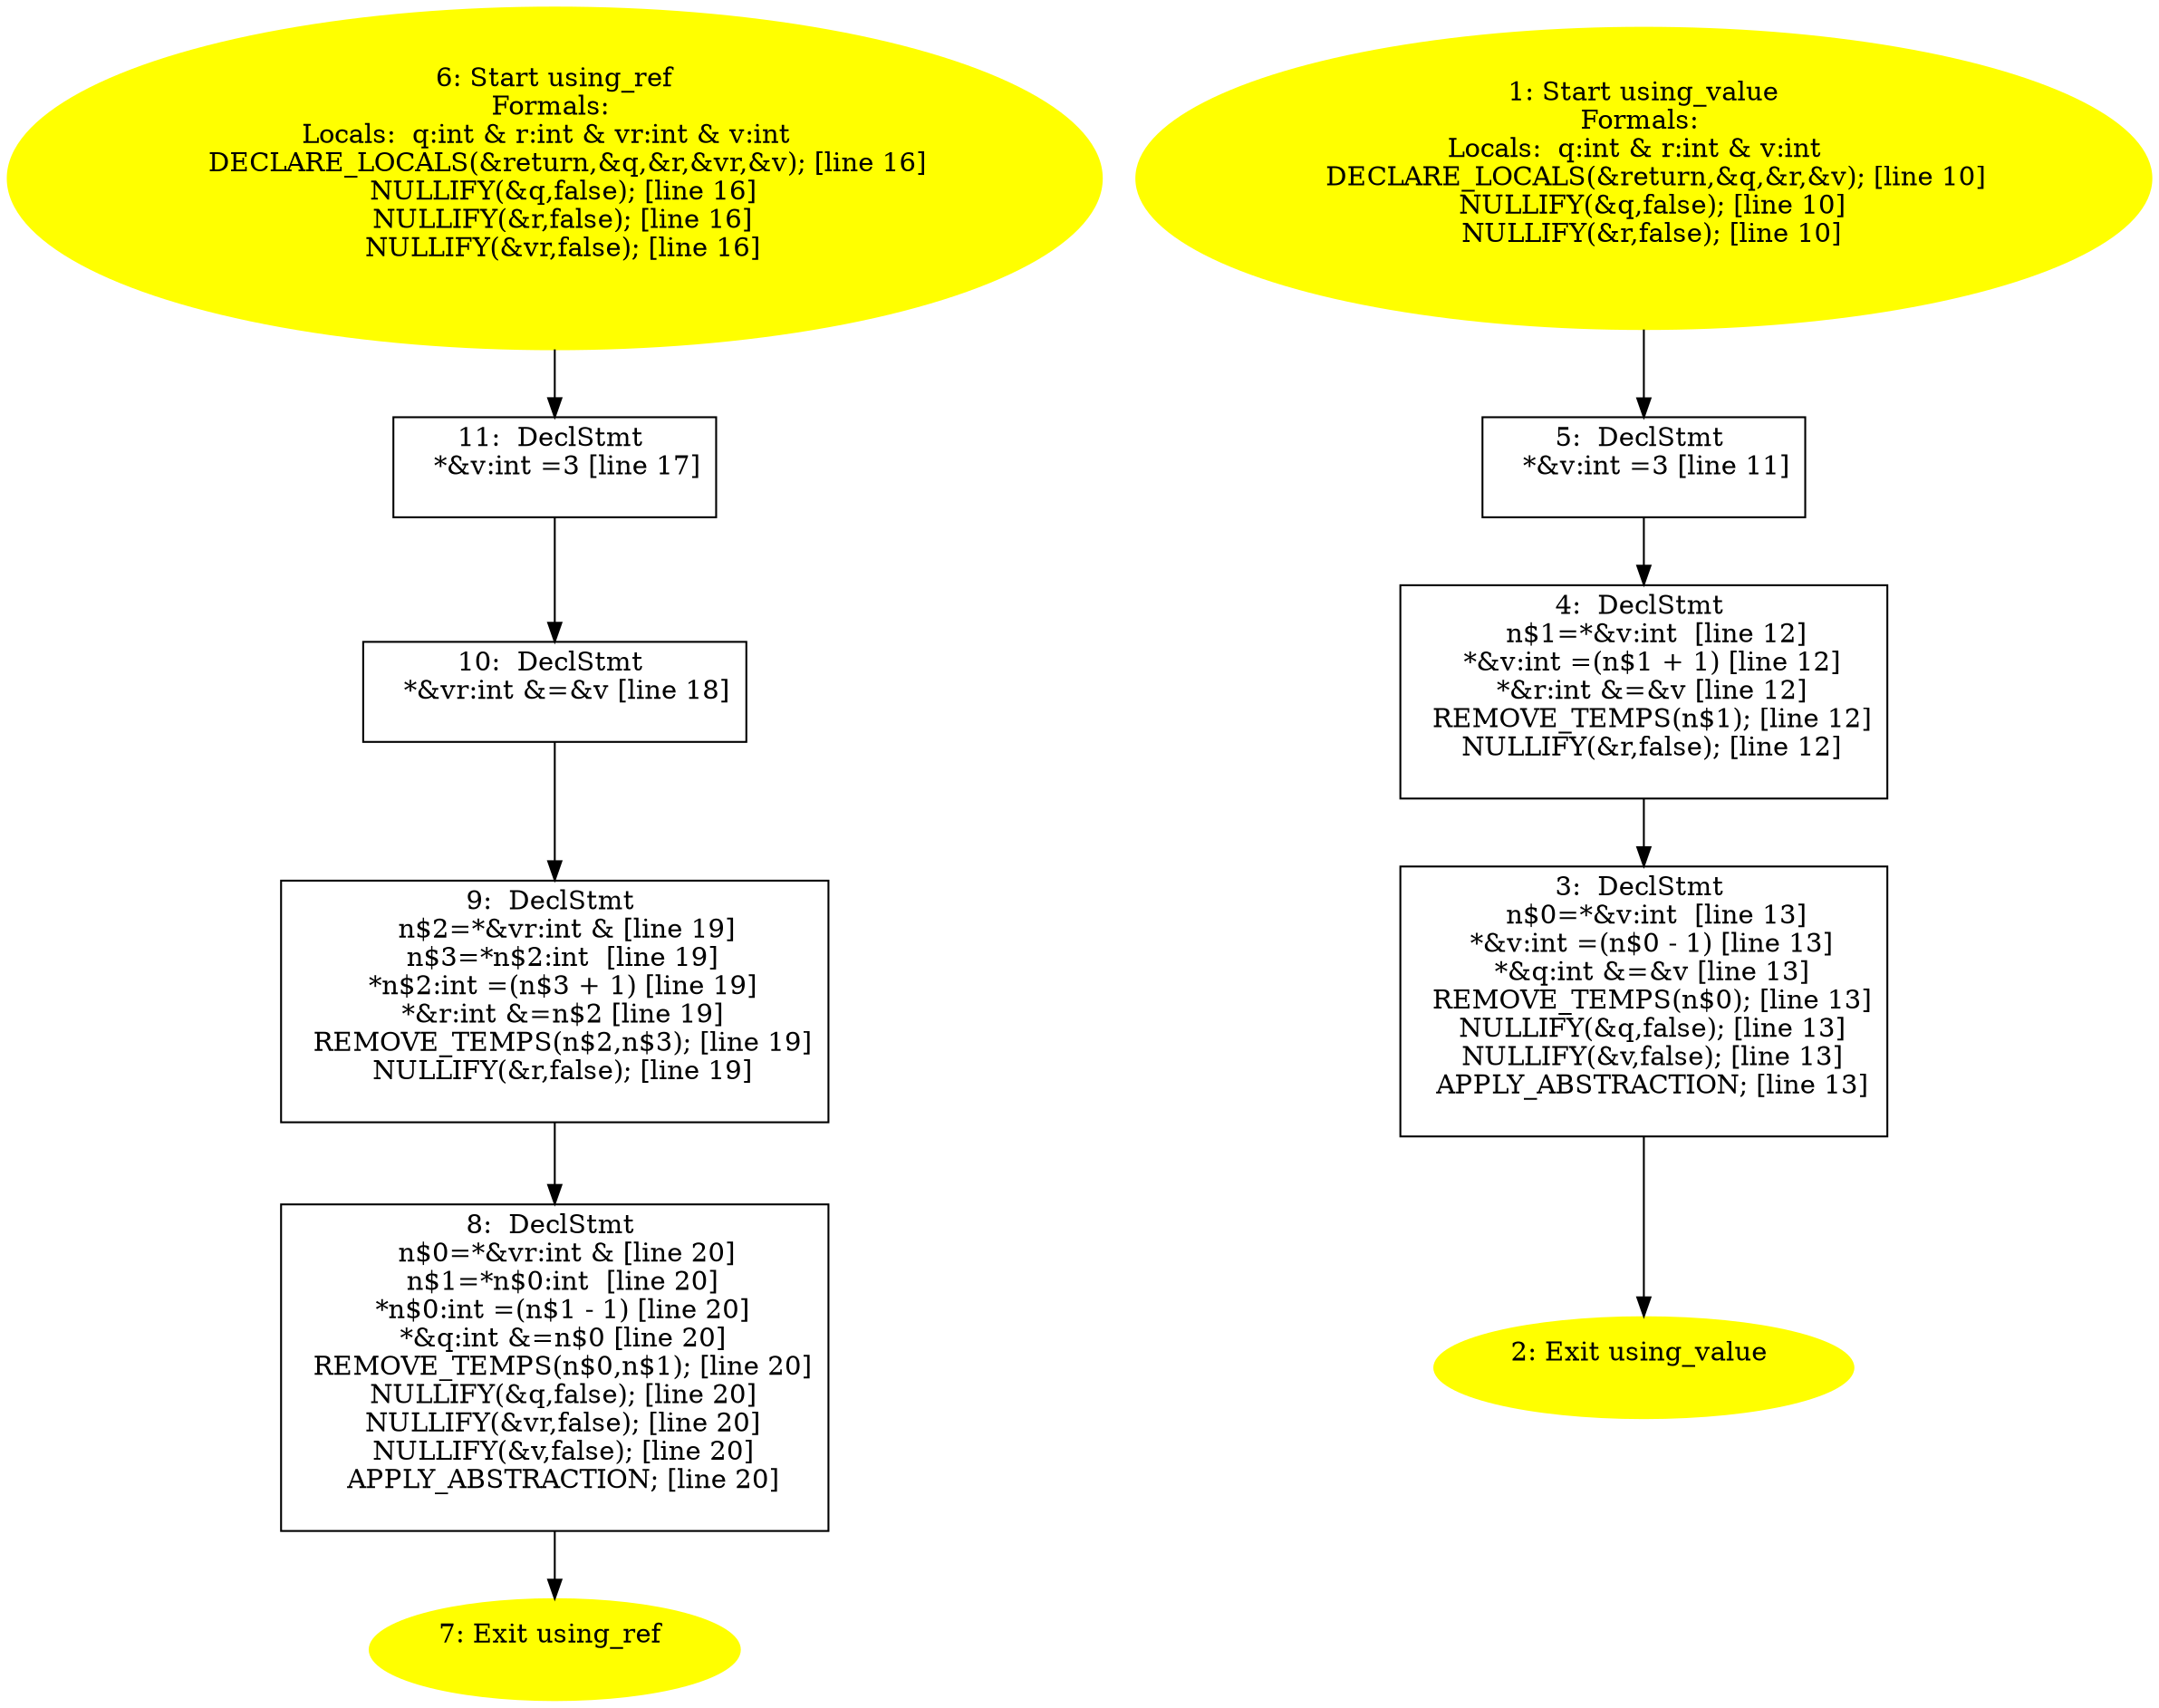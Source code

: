 digraph iCFG {
11 [label="11:  DeclStmt \n   *&v:int =3 [line 17]\n " shape="box"]
	

	 11 -> 10 ;
10 [label="10:  DeclStmt \n   *&vr:int &=&v [line 18]\n " shape="box"]
	

	 10 -> 9 ;
9 [label="9:  DeclStmt \n   n$2=*&vr:int & [line 19]\n  n$3=*n$2:int  [line 19]\n  *n$2:int =(n$3 + 1) [line 19]\n  *&r:int &=n$2 [line 19]\n  REMOVE_TEMPS(n$2,n$3); [line 19]\n  NULLIFY(&r,false); [line 19]\n " shape="box"]
	

	 9 -> 8 ;
8 [label="8:  DeclStmt \n   n$0=*&vr:int & [line 20]\n  n$1=*n$0:int  [line 20]\n  *n$0:int =(n$1 - 1) [line 20]\n  *&q:int &=n$0 [line 20]\n  REMOVE_TEMPS(n$0,n$1); [line 20]\n  NULLIFY(&q,false); [line 20]\n  NULLIFY(&vr,false); [line 20]\n  NULLIFY(&v,false); [line 20]\n  APPLY_ABSTRACTION; [line 20]\n " shape="box"]
	

	 8 -> 7 ;
7 [label="7: Exit using_ref \n  " color=yellow style=filled]
	

6 [label="6: Start using_ref\nFormals: \nLocals:  q:int & r:int & vr:int & v:int  \n   DECLARE_LOCALS(&return,&q,&r,&vr,&v); [line 16]\n  NULLIFY(&q,false); [line 16]\n  NULLIFY(&r,false); [line 16]\n  NULLIFY(&vr,false); [line 16]\n " color=yellow style=filled]
	

	 6 -> 11 ;
5 [label="5:  DeclStmt \n   *&v:int =3 [line 11]\n " shape="box"]
	

	 5 -> 4 ;
4 [label="4:  DeclStmt \n   n$1=*&v:int  [line 12]\n  *&v:int =(n$1 + 1) [line 12]\n  *&r:int &=&v [line 12]\n  REMOVE_TEMPS(n$1); [line 12]\n  NULLIFY(&r,false); [line 12]\n " shape="box"]
	

	 4 -> 3 ;
3 [label="3:  DeclStmt \n   n$0=*&v:int  [line 13]\n  *&v:int =(n$0 - 1) [line 13]\n  *&q:int &=&v [line 13]\n  REMOVE_TEMPS(n$0); [line 13]\n  NULLIFY(&q,false); [line 13]\n  NULLIFY(&v,false); [line 13]\n  APPLY_ABSTRACTION; [line 13]\n " shape="box"]
	

	 3 -> 2 ;
2 [label="2: Exit using_value \n  " color=yellow style=filled]
	

1 [label="1: Start using_value\nFormals: \nLocals:  q:int & r:int & v:int  \n   DECLARE_LOCALS(&return,&q,&r,&v); [line 10]\n  NULLIFY(&q,false); [line 10]\n  NULLIFY(&r,false); [line 10]\n " color=yellow style=filled]
	

	 1 -> 5 ;
}
